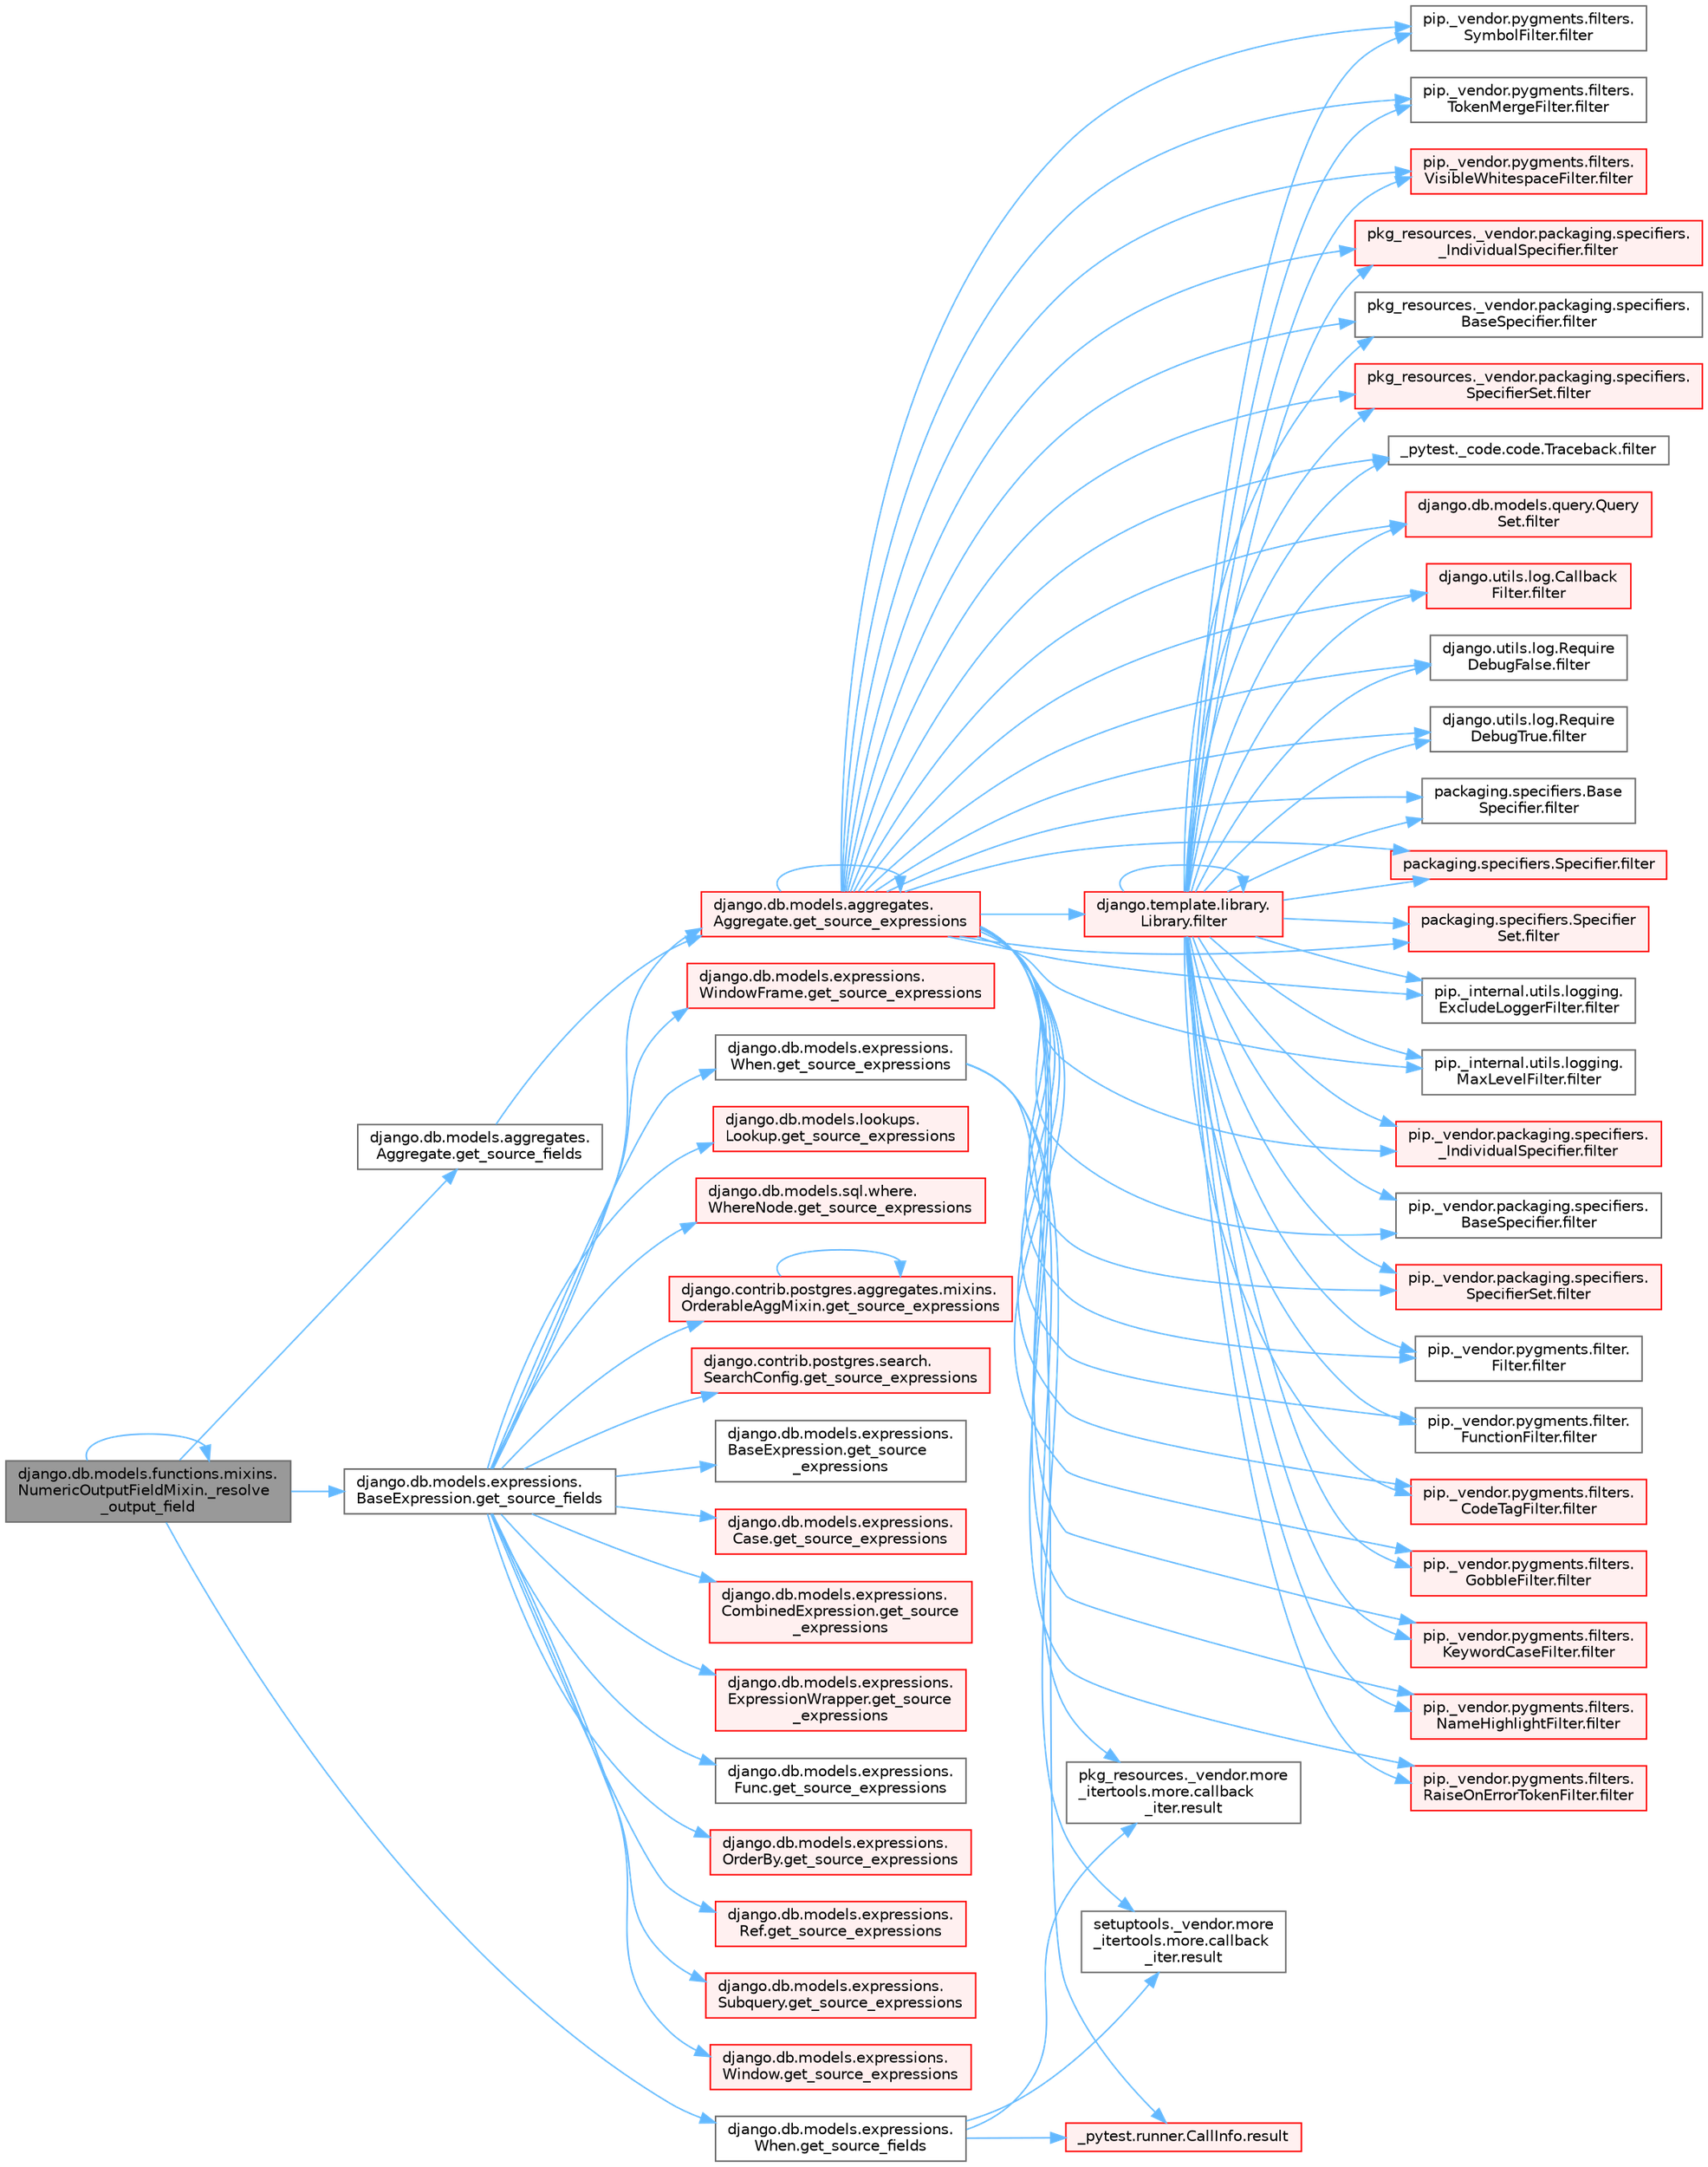digraph "django.db.models.functions.mixins.NumericOutputFieldMixin._resolve_output_field"
{
 // LATEX_PDF_SIZE
  bgcolor="transparent";
  edge [fontname=Helvetica,fontsize=10,labelfontname=Helvetica,labelfontsize=10];
  node [fontname=Helvetica,fontsize=10,shape=box,height=0.2,width=0.4];
  rankdir="LR";
  Node1 [id="Node000001",label="django.db.models.functions.mixins.\lNumericOutputFieldMixin._resolve\l_output_field",height=0.2,width=0.4,color="gray40", fillcolor="grey60", style="filled", fontcolor="black",tooltip=" "];
  Node1 -> Node1 [id="edge1_Node000001_Node000001",color="steelblue1",style="solid",tooltip=" "];
  Node1 -> Node2 [id="edge2_Node000001_Node000002",color="steelblue1",style="solid",tooltip=" "];
  Node2 [id="Node000002",label="django.db.models.aggregates.\lAggregate.get_source_fields",height=0.2,width=0.4,color="grey40", fillcolor="white", style="filled",URL="$classdjango_1_1db_1_1models_1_1aggregates_1_1_aggregate.html#af73c40e545aeb53760d4f8ab45795ce7",tooltip=" "];
  Node2 -> Node3 [id="edge3_Node000002_Node000003",color="steelblue1",style="solid",tooltip=" "];
  Node3 [id="Node000003",label="django.db.models.aggregates.\lAggregate.get_source_expressions",height=0.2,width=0.4,color="red", fillcolor="#FFF0F0", style="filled",URL="$classdjango_1_1db_1_1models_1_1aggregates_1_1_aggregate.html#a4a47839518c013f780a931e4bcf2d4f1",tooltip=" "];
  Node3 -> Node4 [id="edge4_Node000003_Node000004",color="steelblue1",style="solid",tooltip=" "];
  Node4 [id="Node000004",label="_pytest._code.code.Traceback.filter",height=0.2,width=0.4,color="grey40", fillcolor="white", style="filled",URL="$class__pytest_1_1__code_1_1code_1_1_traceback.html#a55d326907d5380a46c4d3e52f002d33f",tooltip=" "];
  Node3 -> Node5 [id="edge5_Node000003_Node000005",color="steelblue1",style="solid",tooltip=" "];
  Node5 [id="Node000005",label="django.db.models.query.Query\lSet.filter",height=0.2,width=0.4,color="red", fillcolor="#FFF0F0", style="filled",URL="$classdjango_1_1db_1_1models_1_1query_1_1_query_set.html#a9c23f79ac5a5310d628b025b5ab7b7c5",tooltip=" "];
  Node3 -> Node23 [id="edge6_Node000003_Node000023",color="steelblue1",style="solid",tooltip=" "];
  Node23 [id="Node000023",label="django.template.library.\lLibrary.filter",height=0.2,width=0.4,color="red", fillcolor="#FFF0F0", style="filled",URL="$classdjango_1_1template_1_1library_1_1_library.html#ac67bb1211ffc0354d5bf33029a58aa43",tooltip=" "];
  Node23 -> Node4 [id="edge7_Node000023_Node000004",color="steelblue1",style="solid",tooltip=" "];
  Node23 -> Node5 [id="edge8_Node000023_Node000005",color="steelblue1",style="solid",tooltip=" "];
  Node23 -> Node23 [id="edge9_Node000023_Node000023",color="steelblue1",style="solid",tooltip=" "];
  Node23 -> Node24 [id="edge10_Node000023_Node000024",color="steelblue1",style="solid",tooltip=" "];
  Node24 [id="Node000024",label="django.utils.log.Callback\lFilter.filter",height=0.2,width=0.4,color="red", fillcolor="#FFF0F0", style="filled",URL="$classdjango_1_1utils_1_1log_1_1_callback_filter.html#acd2761b2200a4e66f4bd5b729ac43db2",tooltip=" "];
  Node23 -> Node30 [id="edge11_Node000023_Node000030",color="steelblue1",style="solid",tooltip=" "];
  Node30 [id="Node000030",label="django.utils.log.Require\lDebugFalse.filter",height=0.2,width=0.4,color="grey40", fillcolor="white", style="filled",URL="$classdjango_1_1utils_1_1log_1_1_require_debug_false.html#a42e51835198458e09fb949a7af83bef8",tooltip=" "];
  Node23 -> Node31 [id="edge12_Node000023_Node000031",color="steelblue1",style="solid",tooltip=" "];
  Node31 [id="Node000031",label="django.utils.log.Require\lDebugTrue.filter",height=0.2,width=0.4,color="grey40", fillcolor="white", style="filled",URL="$classdjango_1_1utils_1_1log_1_1_require_debug_true.html#a8e1e027eea730028f70556810076c0e8",tooltip=" "];
  Node23 -> Node32 [id="edge13_Node000023_Node000032",color="steelblue1",style="solid",tooltip=" "];
  Node32 [id="Node000032",label="packaging.specifiers.Base\lSpecifier.filter",height=0.2,width=0.4,color="grey40", fillcolor="white", style="filled",URL="$classpackaging_1_1specifiers_1_1_base_specifier.html#aa87c3c882d19a56dd1f949c4b1bde70d",tooltip=" "];
  Node23 -> Node33 [id="edge14_Node000023_Node000033",color="steelblue1",style="solid",tooltip=" "];
  Node33 [id="Node000033",label="packaging.specifiers.Specifier.filter",height=0.2,width=0.4,color="red", fillcolor="#FFF0F0", style="filled",URL="$classpackaging_1_1specifiers_1_1_specifier.html#a22d9e14c5343d89e742b098b6d7997f7",tooltip=" "];
  Node23 -> Node74 [id="edge15_Node000023_Node000074",color="steelblue1",style="solid",tooltip=" "];
  Node74 [id="Node000074",label="packaging.specifiers.Specifier\lSet.filter",height=0.2,width=0.4,color="red", fillcolor="#FFF0F0", style="filled",URL="$classpackaging_1_1specifiers_1_1_specifier_set.html#a65b70b2cc0c5bad34b31461955a36d87",tooltip=" "];
  Node23 -> Node105 [id="edge16_Node000023_Node000105",color="steelblue1",style="solid",tooltip=" "];
  Node105 [id="Node000105",label="pip._internal.utils.logging.\lExcludeLoggerFilter.filter",height=0.2,width=0.4,color="grey40", fillcolor="white", style="filled",URL="$classpip_1_1__internal_1_1utils_1_1logging_1_1_exclude_logger_filter.html#a633a3ddcdc0ebbb98edf2f1e0759d22a",tooltip=" "];
  Node23 -> Node106 [id="edge17_Node000023_Node000106",color="steelblue1",style="solid",tooltip=" "];
  Node106 [id="Node000106",label="pip._internal.utils.logging.\lMaxLevelFilter.filter",height=0.2,width=0.4,color="grey40", fillcolor="white", style="filled",URL="$classpip_1_1__internal_1_1utils_1_1logging_1_1_max_level_filter.html#ac46bbe4d91f47ed8f818f64d25ed2085",tooltip=" "];
  Node23 -> Node107 [id="edge18_Node000023_Node000107",color="steelblue1",style="solid",tooltip=" "];
  Node107 [id="Node000107",label="pip._vendor.packaging.specifiers.\l_IndividualSpecifier.filter",height=0.2,width=0.4,color="red", fillcolor="#FFF0F0", style="filled",URL="$classpip_1_1__vendor_1_1packaging_1_1specifiers_1_1___individual_specifier.html#a6203976cfa5ddd6a1f47f8dfe0669fd7",tooltip=" "];
  Node23 -> Node134 [id="edge19_Node000023_Node000134",color="steelblue1",style="solid",tooltip=" "];
  Node134 [id="Node000134",label="pip._vendor.packaging.specifiers.\lBaseSpecifier.filter",height=0.2,width=0.4,color="grey40", fillcolor="white", style="filled",URL="$classpip_1_1__vendor_1_1packaging_1_1specifiers_1_1_base_specifier.html#a1b2ef14b953df0cf1a317ea573d0ea5a",tooltip=" "];
  Node23 -> Node135 [id="edge20_Node000023_Node000135",color="steelblue1",style="solid",tooltip=" "];
  Node135 [id="Node000135",label="pip._vendor.packaging.specifiers.\lSpecifierSet.filter",height=0.2,width=0.4,color="red", fillcolor="#FFF0F0", style="filled",URL="$classpip_1_1__vendor_1_1packaging_1_1specifiers_1_1_specifier_set.html#a3d7a4e9a4cb787385e37d5832bcc0a64",tooltip=" "];
  Node23 -> Node136 [id="edge21_Node000023_Node000136",color="steelblue1",style="solid",tooltip=" "];
  Node136 [id="Node000136",label="pip._vendor.pygments.filter.\lFilter.filter",height=0.2,width=0.4,color="grey40", fillcolor="white", style="filled",URL="$classpip_1_1__vendor_1_1pygments_1_1filter_1_1_filter.html#a970c118f059ea361c8f184fd86c6873d",tooltip=" "];
  Node23 -> Node137 [id="edge22_Node000023_Node000137",color="steelblue1",style="solid",tooltip=" "];
  Node137 [id="Node000137",label="pip._vendor.pygments.filter.\lFunctionFilter.filter",height=0.2,width=0.4,color="grey40", fillcolor="white", style="filled",URL="$classpip_1_1__vendor_1_1pygments_1_1filter_1_1_function_filter.html#a795616d337e49ea853139b0b96d481e7",tooltip=" "];
  Node23 -> Node138 [id="edge23_Node000023_Node000138",color="steelblue1",style="solid",tooltip=" "];
  Node138 [id="Node000138",label="pip._vendor.pygments.filters.\lCodeTagFilter.filter",height=0.2,width=0.4,color="red", fillcolor="#FFF0F0", style="filled",URL="$classpip_1_1__vendor_1_1pygments_1_1filters_1_1_code_tag_filter.html#adc7f44786b4b83da74faa23a154c8843",tooltip=" "];
  Node23 -> Node140 [id="edge24_Node000023_Node000140",color="steelblue1",style="solid",tooltip=" "];
  Node140 [id="Node000140",label="pip._vendor.pygments.filters.\lGobbleFilter.filter",height=0.2,width=0.4,color="red", fillcolor="#FFF0F0", style="filled",URL="$classpip_1_1__vendor_1_1pygments_1_1filters_1_1_gobble_filter.html#a1f8e662bb1794e2924280dc6564ca148",tooltip=" "];
  Node23 -> Node1935 [id="edge25_Node000023_Node001935",color="steelblue1",style="solid",tooltip=" "];
  Node1935 [id="Node001935",label="pip._vendor.pygments.filters.\lKeywordCaseFilter.filter",height=0.2,width=0.4,color="red", fillcolor="#FFF0F0", style="filled",URL="$classpip_1_1__vendor_1_1pygments_1_1filters_1_1_keyword_case_filter.html#a328d29510b49c572e5ded82852d167c8",tooltip=" "];
  Node23 -> Node1938 [id="edge26_Node000023_Node001938",color="steelblue1",style="solid",tooltip=" "];
  Node1938 [id="Node001938",label="pip._vendor.pygments.filters.\lNameHighlightFilter.filter",height=0.2,width=0.4,color="red", fillcolor="#FFF0F0", style="filled",URL="$classpip_1_1__vendor_1_1pygments_1_1filters_1_1_name_highlight_filter.html#ae389da6c924503203acbc80c559b0043",tooltip=" "];
  Node23 -> Node1943 [id="edge27_Node000023_Node001943",color="steelblue1",style="solid",tooltip=" "];
  Node1943 [id="Node001943",label="pip._vendor.pygments.filters.\lRaiseOnErrorTokenFilter.filter",height=0.2,width=0.4,color="red", fillcolor="#FFF0F0", style="filled",URL="$classpip_1_1__vendor_1_1pygments_1_1filters_1_1_raise_on_error_token_filter.html#aacf420bb16c8d3a430b88e78ee35b253",tooltip=" "];
  Node23 -> Node1947 [id="edge28_Node000023_Node001947",color="steelblue1",style="solid",tooltip=" "];
  Node1947 [id="Node001947",label="pip._vendor.pygments.filters.\lSymbolFilter.filter",height=0.2,width=0.4,color="grey40", fillcolor="white", style="filled",URL="$classpip_1_1__vendor_1_1pygments_1_1filters_1_1_symbol_filter.html#a567de8b7e3bc5f0a87712af81fbc70c7",tooltip=" "];
  Node23 -> Node1948 [id="edge29_Node000023_Node001948",color="steelblue1",style="solid",tooltip=" "];
  Node1948 [id="Node001948",label="pip._vendor.pygments.filters.\lTokenMergeFilter.filter",height=0.2,width=0.4,color="grey40", fillcolor="white", style="filled",URL="$classpip_1_1__vendor_1_1pygments_1_1filters_1_1_token_merge_filter.html#ac3fdd8238fb6976d42540cac395a9543",tooltip=" "];
  Node23 -> Node1949 [id="edge30_Node000023_Node001949",color="steelblue1",style="solid",tooltip=" "];
  Node1949 [id="Node001949",label="pip._vendor.pygments.filters.\lVisibleWhitespaceFilter.filter",height=0.2,width=0.4,color="red", fillcolor="#FFF0F0", style="filled",URL="$classpip_1_1__vendor_1_1pygments_1_1filters_1_1_visible_whitespace_filter.html#a9a7227d129dac7d41fe5b50d9fd97b77",tooltip=" "];
  Node23 -> Node1950 [id="edge31_Node000023_Node001950",color="steelblue1",style="solid",tooltip=" "];
  Node1950 [id="Node001950",label="pkg_resources._vendor.packaging.specifiers.\l_IndividualSpecifier.filter",height=0.2,width=0.4,color="red", fillcolor="#FFF0F0", style="filled",URL="$classpkg__resources_1_1__vendor_1_1packaging_1_1specifiers_1_1___individual_specifier.html#ad284c0e05b23f4b6838266492c00fc3e",tooltip=" "];
  Node23 -> Node1951 [id="edge32_Node000023_Node001951",color="steelblue1",style="solid",tooltip=" "];
  Node1951 [id="Node001951",label="pkg_resources._vendor.packaging.specifiers.\lBaseSpecifier.filter",height=0.2,width=0.4,color="grey40", fillcolor="white", style="filled",URL="$classpkg__resources_1_1__vendor_1_1packaging_1_1specifiers_1_1_base_specifier.html#a08f789f03784e5505adfce76a34b64f0",tooltip=" "];
  Node23 -> Node1952 [id="edge33_Node000023_Node001952",color="steelblue1",style="solid",tooltip=" "];
  Node1952 [id="Node001952",label="pkg_resources._vendor.packaging.specifiers.\lSpecifierSet.filter",height=0.2,width=0.4,color="red", fillcolor="#FFF0F0", style="filled",URL="$classpkg__resources_1_1__vendor_1_1packaging_1_1specifiers_1_1_specifier_set.html#a9935b066c65c5b7849bd09a27171e1ba",tooltip=" "];
  Node3 -> Node24 [id="edge34_Node000003_Node000024",color="steelblue1",style="solid",tooltip=" "];
  Node3 -> Node30 [id="edge35_Node000003_Node000030",color="steelblue1",style="solid",tooltip=" "];
  Node3 -> Node31 [id="edge36_Node000003_Node000031",color="steelblue1",style="solid",tooltip=" "];
  Node3 -> Node32 [id="edge37_Node000003_Node000032",color="steelblue1",style="solid",tooltip=" "];
  Node3 -> Node33 [id="edge38_Node000003_Node000033",color="steelblue1",style="solid",tooltip=" "];
  Node3 -> Node74 [id="edge39_Node000003_Node000074",color="steelblue1",style="solid",tooltip=" "];
  Node3 -> Node105 [id="edge40_Node000003_Node000105",color="steelblue1",style="solid",tooltip=" "];
  Node3 -> Node106 [id="edge41_Node000003_Node000106",color="steelblue1",style="solid",tooltip=" "];
  Node3 -> Node107 [id="edge42_Node000003_Node000107",color="steelblue1",style="solid",tooltip=" "];
  Node3 -> Node134 [id="edge43_Node000003_Node000134",color="steelblue1",style="solid",tooltip=" "];
  Node3 -> Node135 [id="edge44_Node000003_Node000135",color="steelblue1",style="solid",tooltip=" "];
  Node3 -> Node136 [id="edge45_Node000003_Node000136",color="steelblue1",style="solid",tooltip=" "];
  Node3 -> Node137 [id="edge46_Node000003_Node000137",color="steelblue1",style="solid",tooltip=" "];
  Node3 -> Node138 [id="edge47_Node000003_Node000138",color="steelblue1",style="solid",tooltip=" "];
  Node3 -> Node140 [id="edge48_Node000003_Node000140",color="steelblue1",style="solid",tooltip=" "];
  Node3 -> Node1935 [id="edge49_Node000003_Node001935",color="steelblue1",style="solid",tooltip=" "];
  Node3 -> Node1938 [id="edge50_Node000003_Node001938",color="steelblue1",style="solid",tooltip=" "];
  Node3 -> Node1943 [id="edge51_Node000003_Node001943",color="steelblue1",style="solid",tooltip=" "];
  Node3 -> Node1947 [id="edge52_Node000003_Node001947",color="steelblue1",style="solid",tooltip=" "];
  Node3 -> Node1948 [id="edge53_Node000003_Node001948",color="steelblue1",style="solid",tooltip=" "];
  Node3 -> Node1949 [id="edge54_Node000003_Node001949",color="steelblue1",style="solid",tooltip=" "];
  Node3 -> Node1950 [id="edge55_Node000003_Node001950",color="steelblue1",style="solid",tooltip=" "];
  Node3 -> Node1951 [id="edge56_Node000003_Node001951",color="steelblue1",style="solid",tooltip=" "];
  Node3 -> Node1952 [id="edge57_Node000003_Node001952",color="steelblue1",style="solid",tooltip=" "];
  Node3 -> Node3 [id="edge58_Node000003_Node000003",color="steelblue1",style="solid",tooltip=" "];
  Node1 -> Node1434 [id="edge59_Node000001_Node001434",color="steelblue1",style="solid",tooltip=" "];
  Node1434 [id="Node001434",label="django.db.models.expressions.\lBaseExpression.get_source_fields",height=0.2,width=0.4,color="grey40", fillcolor="white", style="filled",URL="$classdjango_1_1db_1_1models_1_1expressions_1_1_base_expression.html#a12ff1384ded4ceeeb39de09b54a827aa",tooltip=" "];
  Node1434 -> Node253 [id="edge60_Node001434_Node000253",color="steelblue1",style="solid",tooltip=" "];
  Node253 [id="Node000253",label="django.contrib.postgres.aggregates.mixins.\lOrderableAggMixin.get_source_expressions",height=0.2,width=0.4,color="red", fillcolor="#FFF0F0", style="filled",URL="$classdjango_1_1contrib_1_1postgres_1_1aggregates_1_1mixins_1_1_orderable_agg_mixin.html#abed9d6bb5142aafc8b77ac03f9d7a989",tooltip=" "];
  Node253 -> Node253 [id="edge61_Node000253_Node000253",color="steelblue1",style="solid",tooltip=" "];
  Node1434 -> Node255 [id="edge62_Node001434_Node000255",color="steelblue1",style="solid",tooltip=" "];
  Node255 [id="Node000255",label="django.contrib.postgres.search.\lSearchConfig.get_source_expressions",height=0.2,width=0.4,color="red", fillcolor="#FFF0F0", style="filled",URL="$classdjango_1_1contrib_1_1postgres_1_1search_1_1_search_config.html#a2c17d4dfedc6381528df8a0a1b3751bf",tooltip=" "];
  Node1434 -> Node3 [id="edge63_Node001434_Node000003",color="steelblue1",style="solid",tooltip=" "];
  Node1434 -> Node258 [id="edge64_Node001434_Node000258",color="steelblue1",style="solid",tooltip=" "];
  Node258 [id="Node000258",label="django.db.models.expressions.\lBaseExpression.get_source\l_expressions",height=0.2,width=0.4,color="grey40", fillcolor="white", style="filled",URL="$classdjango_1_1db_1_1models_1_1expressions_1_1_base_expression.html#a1a052b2bf91363cc1367dbffb2b47708",tooltip=" "];
  Node1434 -> Node259 [id="edge65_Node001434_Node000259",color="steelblue1",style="solid",tooltip=" "];
  Node259 [id="Node000259",label="django.db.models.expressions.\lCase.get_source_expressions",height=0.2,width=0.4,color="red", fillcolor="#FFF0F0", style="filled",URL="$classdjango_1_1db_1_1models_1_1expressions_1_1_case.html#a342de2ff64d7b1a41e1a86d89dee51b4",tooltip=" "];
  Node1434 -> Node266 [id="edge66_Node001434_Node000266",color="steelblue1",style="solid",tooltip=" "];
  Node266 [id="Node000266",label="django.db.models.expressions.\lCombinedExpression.get_source\l_expressions",height=0.2,width=0.4,color="red", fillcolor="#FFF0F0", style="filled",URL="$classdjango_1_1db_1_1models_1_1expressions_1_1_combined_expression.html#a310a894787d41c927558cb35b23d3a90",tooltip=" "];
  Node1434 -> Node267 [id="edge67_Node001434_Node000267",color="steelblue1",style="solid",tooltip=" "];
  Node267 [id="Node000267",label="django.db.models.expressions.\lExpressionWrapper.get_source\l_expressions",height=0.2,width=0.4,color="red", fillcolor="#FFF0F0", style="filled",URL="$classdjango_1_1db_1_1models_1_1expressions_1_1_expression_wrapper.html#abdd54fb24f108830588d86a69e619e8f",tooltip=" "];
  Node1434 -> Node271 [id="edge68_Node001434_Node000271",color="steelblue1",style="solid",tooltip=" "];
  Node271 [id="Node000271",label="django.db.models.expressions.\lFunc.get_source_expressions",height=0.2,width=0.4,color="grey40", fillcolor="white", style="filled",URL="$classdjango_1_1db_1_1models_1_1expressions_1_1_func.html#a2edd81324f310981c50c4d7d6b02fc36",tooltip=" "];
  Node1434 -> Node272 [id="edge69_Node001434_Node000272",color="steelblue1",style="solid",tooltip=" "];
  Node272 [id="Node000272",label="django.db.models.expressions.\lOrderBy.get_source_expressions",height=0.2,width=0.4,color="red", fillcolor="#FFF0F0", style="filled",URL="$classdjango_1_1db_1_1models_1_1expressions_1_1_order_by.html#aa0b698a72cab3662300d9849e2e0b2df",tooltip=" "];
  Node1434 -> Node273 [id="edge70_Node001434_Node000273",color="steelblue1",style="solid",tooltip=" "];
  Node273 [id="Node000273",label="django.db.models.expressions.\lRef.get_source_expressions",height=0.2,width=0.4,color="red", fillcolor="#FFF0F0", style="filled",URL="$classdjango_1_1db_1_1models_1_1expressions_1_1_ref.html#a34966901a7ce794db70ff599b65fe2ce",tooltip=" "];
  Node1434 -> Node274 [id="edge71_Node001434_Node000274",color="steelblue1",style="solid",tooltip=" "];
  Node274 [id="Node000274",label="django.db.models.expressions.\lSubquery.get_source_expressions",height=0.2,width=0.4,color="red", fillcolor="#FFF0F0", style="filled",URL="$classdjango_1_1db_1_1models_1_1expressions_1_1_subquery.html#a39b90b2b3d0ee3caf0b75571062f214e",tooltip=" "];
  Node1434 -> Node275 [id="edge72_Node001434_Node000275",color="steelblue1",style="solid",tooltip=" "];
  Node275 [id="Node000275",label="django.db.models.expressions.\lWhen.get_source_expressions",height=0.2,width=0.4,color="grey40", fillcolor="white", style="filled",URL="$classdjango_1_1db_1_1models_1_1expressions_1_1_when.html#aed38e210fabf48478aed2ff00ccbdfbe",tooltip=" "];
  Node275 -> Node276 [id="edge73_Node000275_Node000276",color="steelblue1",style="solid",tooltip=" "];
  Node276 [id="Node000276",label="_pytest.runner.CallInfo.result",height=0.2,width=0.4,color="red", fillcolor="#FFF0F0", style="filled",URL="$class__pytest_1_1runner_1_1_call_info.html#aa20fb81bb861308c8630c9b078fa9744",tooltip=" "];
  Node275 -> Node278 [id="edge74_Node000275_Node000278",color="steelblue1",style="solid",tooltip=" "];
  Node278 [id="Node000278",label="pkg_resources._vendor.more\l_itertools.more.callback\l_iter.result",height=0.2,width=0.4,color="grey40", fillcolor="white", style="filled",URL="$classpkg__resources_1_1__vendor_1_1more__itertools_1_1more_1_1callback__iter.html#a6afb93a7b23dee359723bd840f95acd0",tooltip=" "];
  Node275 -> Node279 [id="edge75_Node000275_Node000279",color="steelblue1",style="solid",tooltip=" "];
  Node279 [id="Node000279",label="setuptools._vendor.more\l_itertools.more.callback\l_iter.result",height=0.2,width=0.4,color="grey40", fillcolor="white", style="filled",URL="$classsetuptools_1_1__vendor_1_1more__itertools_1_1more_1_1callback__iter.html#a1f392626f7413a76bea54b12f1fd9504",tooltip=" "];
  Node1434 -> Node280 [id="edge76_Node001434_Node000280",color="steelblue1",style="solid",tooltip=" "];
  Node280 [id="Node000280",label="django.db.models.expressions.\lWindow.get_source_expressions",height=0.2,width=0.4,color="red", fillcolor="#FFF0F0", style="filled",URL="$classdjango_1_1db_1_1models_1_1expressions_1_1_window.html#a52d79e8fa282239e67f8d9cdc5112388",tooltip=" "];
  Node1434 -> Node282 [id="edge77_Node001434_Node000282",color="steelblue1",style="solid",tooltip=" "];
  Node282 [id="Node000282",label="django.db.models.expressions.\lWindowFrame.get_source_expressions",height=0.2,width=0.4,color="red", fillcolor="#FFF0F0", style="filled",URL="$classdjango_1_1db_1_1models_1_1expressions_1_1_window_frame.html#a4b54c4c9b4c4a68308953d25703a2544",tooltip=" "];
  Node1434 -> Node1435 [id="edge78_Node001434_Node001435",color="steelblue1",style="solid",tooltip=" "];
  Node1435 [id="Node001435",label="django.db.models.lookups.\lLookup.get_source_expressions",height=0.2,width=0.4,color="red", fillcolor="#FFF0F0", style="filled",URL="$classdjango_1_1db_1_1models_1_1lookups_1_1_lookup.html#ab733397a7e7276a69a7092430799a22a",tooltip=" "];
  Node1434 -> Node1437 [id="edge79_Node001434_Node001437",color="steelblue1",style="solid",tooltip=" "];
  Node1437 [id="Node001437",label="django.db.models.sql.where.\lWhereNode.get_source_expressions",height=0.2,width=0.4,color="red", fillcolor="#FFF0F0", style="filled",URL="$classdjango_1_1db_1_1models_1_1sql_1_1where_1_1_where_node.html#ae3155308ff1faf4914e3e7f0134f49d7",tooltip=" "];
  Node1 -> Node1606 [id="edge80_Node000001_Node001606",color="steelblue1",style="solid",tooltip=" "];
  Node1606 [id="Node001606",label="django.db.models.expressions.\lWhen.get_source_fields",height=0.2,width=0.4,color="grey40", fillcolor="white", style="filled",URL="$classdjango_1_1db_1_1models_1_1expressions_1_1_when.html#a93cd7faaf5353bb517a72f98cd9b0fb4",tooltip=" "];
  Node1606 -> Node276 [id="edge81_Node001606_Node000276",color="steelblue1",style="solid",tooltip=" "];
  Node1606 -> Node278 [id="edge82_Node001606_Node000278",color="steelblue1",style="solid",tooltip=" "];
  Node1606 -> Node279 [id="edge83_Node001606_Node000279",color="steelblue1",style="solid",tooltip=" "];
}
